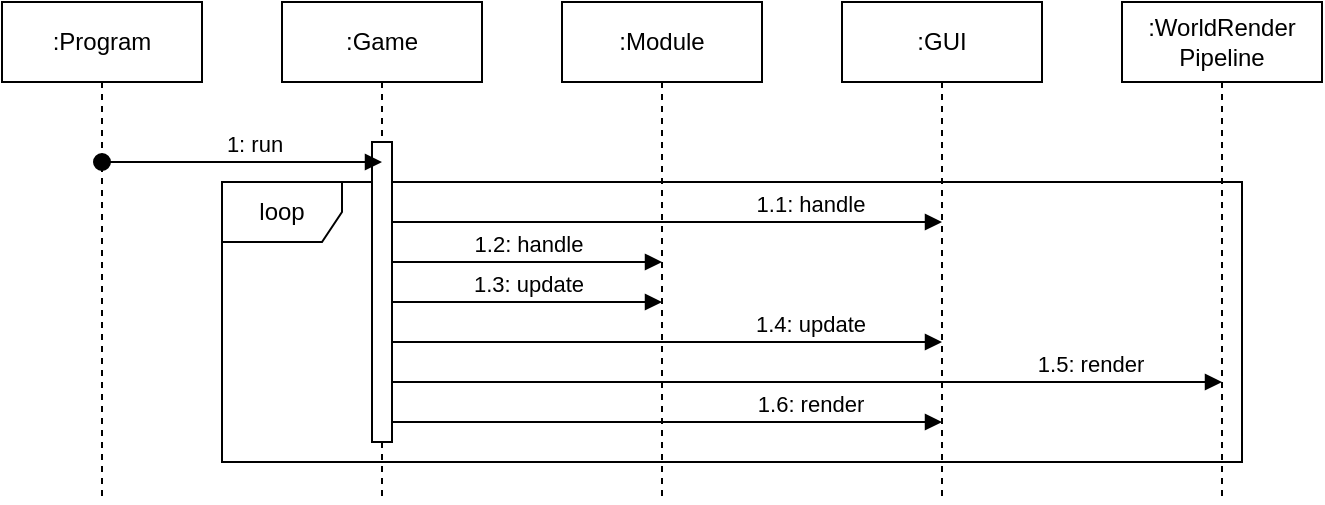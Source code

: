 <mxfile version="14.9.2" type="device"><diagram id="ODRsIb-cKly0Z9J3n5Ep" name="Page-1"><mxGraphModel dx="1422" dy="762" grid="1" gridSize="10" guides="1" tooltips="1" connect="1" arrows="1" fold="1" page="1" pageScale="1" pageWidth="827" pageHeight="1169" math="0" shadow="0"><root><mxCell id="0"/><mxCell id="1" parent="0"/><mxCell id="YKmJMDyrYYEO_3Cx45jq-1" value="loop" style="shape=umlFrame;whiteSpace=wrap;html=1;" vertex="1" parent="1"><mxGeometry x="150" y="130" width="510" height="140" as="geometry"/></mxCell><mxCell id="38AHcEBYPRgZn-qrVZ_x-1" value=":Program" style="shape=umlLifeline;perimeter=lifelinePerimeter;whiteSpace=wrap;html=1;container=1;collapsible=0;recursiveResize=0;outlineConnect=0;" parent="1" vertex="1"><mxGeometry x="40" y="40" width="100" height="250" as="geometry"/></mxCell><mxCell id="38AHcEBYPRgZn-qrVZ_x-2" value=":Game" style="shape=umlLifeline;perimeter=lifelinePerimeter;whiteSpace=wrap;html=1;container=1;collapsible=0;recursiveResize=0;outlineConnect=0;" parent="1" vertex="1"><mxGeometry x="180" y="40" width="100" height="250" as="geometry"/></mxCell><mxCell id="38AHcEBYPRgZn-qrVZ_x-7" value="" style="html=1;points=[];perimeter=orthogonalPerimeter;" parent="38AHcEBYPRgZn-qrVZ_x-2" vertex="1"><mxGeometry x="45" y="70" width="10" height="150" as="geometry"/></mxCell><mxCell id="38AHcEBYPRgZn-qrVZ_x-3" value=":Module" style="shape=umlLifeline;perimeter=lifelinePerimeter;whiteSpace=wrap;html=1;container=1;collapsible=0;recursiveResize=0;outlineConnect=0;" parent="1" vertex="1"><mxGeometry x="320" y="40" width="100" height="250" as="geometry"/></mxCell><mxCell id="38AHcEBYPRgZn-qrVZ_x-14" value=":GUI" style="shape=umlLifeline;perimeter=lifelinePerimeter;whiteSpace=wrap;html=1;container=1;collapsible=0;recursiveResize=0;outlineConnect=0;" parent="1" vertex="1"><mxGeometry x="460" y="40" width="100" height="250" as="geometry"/></mxCell><mxCell id="38AHcEBYPRgZn-qrVZ_x-16" value="1.1: handle" style="html=1;verticalAlign=bottom;endArrow=block;" parent="1" source="38AHcEBYPRgZn-qrVZ_x-7" edge="1"><mxGeometry x="0.518" width="80" relative="1" as="geometry"><mxPoint x="270" y="130" as="sourcePoint"/><mxPoint x="510" y="150" as="targetPoint"/><Array as="points"/><mxPoint as="offset"/></mxGeometry></mxCell><mxCell id="38AHcEBYPRgZn-qrVZ_x-21" value="1.2: handle" style="html=1;verticalAlign=bottom;endArrow=block;" parent="1" source="38AHcEBYPRgZn-qrVZ_x-7" edge="1"><mxGeometry width="80" relative="1" as="geometry"><mxPoint x="280" y="150" as="sourcePoint"/><mxPoint x="370" y="170" as="targetPoint"/><Array as="points"/></mxGeometry></mxCell><mxCell id="38AHcEBYPRgZn-qrVZ_x-22" value="1.3: update" style="html=1;verticalAlign=bottom;endArrow=block;" parent="1" source="38AHcEBYPRgZn-qrVZ_x-7" edge="1"><mxGeometry width="80" relative="1" as="geometry"><mxPoint x="240" y="170" as="sourcePoint"/><mxPoint x="370" y="190" as="targetPoint"/><Array as="points"/></mxGeometry></mxCell><mxCell id="38AHcEBYPRgZn-qrVZ_x-23" value="1.4: update" style="html=1;verticalAlign=bottom;endArrow=block;" parent="1" source="38AHcEBYPRgZn-qrVZ_x-7" edge="1"><mxGeometry x="0.518" width="80" relative="1" as="geometry"><mxPoint x="260" y="189.71" as="sourcePoint"/><mxPoint x="510" y="210" as="targetPoint"/><Array as="points"/><mxPoint as="offset"/></mxGeometry></mxCell><mxCell id="38AHcEBYPRgZn-qrVZ_x-24" value=":WorldRender&lt;br&gt;Pipeline" style="shape=umlLifeline;perimeter=lifelinePerimeter;whiteSpace=wrap;html=1;container=1;collapsible=0;recursiveResize=0;outlineConnect=0;" parent="1" vertex="1"><mxGeometry x="600" y="40" width="100" height="250" as="geometry"/></mxCell><mxCell id="38AHcEBYPRgZn-qrVZ_x-26" value="1.5: render" style="html=1;verticalAlign=bottom;endArrow=block;" parent="1" source="38AHcEBYPRgZn-qrVZ_x-7" edge="1"><mxGeometry x="0.683" width="80" relative="1" as="geometry"><mxPoint x="250" y="230" as="sourcePoint"/><mxPoint x="650" y="230" as="targetPoint"/><Array as="points"/><mxPoint as="offset"/></mxGeometry></mxCell><mxCell id="38AHcEBYPRgZn-qrVZ_x-28" value="1.6: render" style="html=1;verticalAlign=bottom;endArrow=block;" parent="1" source="38AHcEBYPRgZn-qrVZ_x-7" edge="1"><mxGeometry x="0.518" width="80" relative="1" as="geometry"><mxPoint x="280" y="230" as="sourcePoint"/><mxPoint x="510" y="250" as="targetPoint"/><Array as="points"/><mxPoint as="offset"/></mxGeometry></mxCell><mxCell id="38AHcEBYPRgZn-qrVZ_x-6" value="1: run" style="html=1;verticalAlign=bottom;startArrow=oval;startFill=1;endArrow=block;startSize=8;" parent="1" source="38AHcEBYPRgZn-qrVZ_x-1" edge="1"><mxGeometry x="0.081" width="60" relative="1" as="geometry"><mxPoint x="90" y="120" as="sourcePoint"/><mxPoint x="230" y="120" as="targetPoint"/><Array as="points"/><mxPoint as="offset"/></mxGeometry></mxCell></root></mxGraphModel></diagram></mxfile>